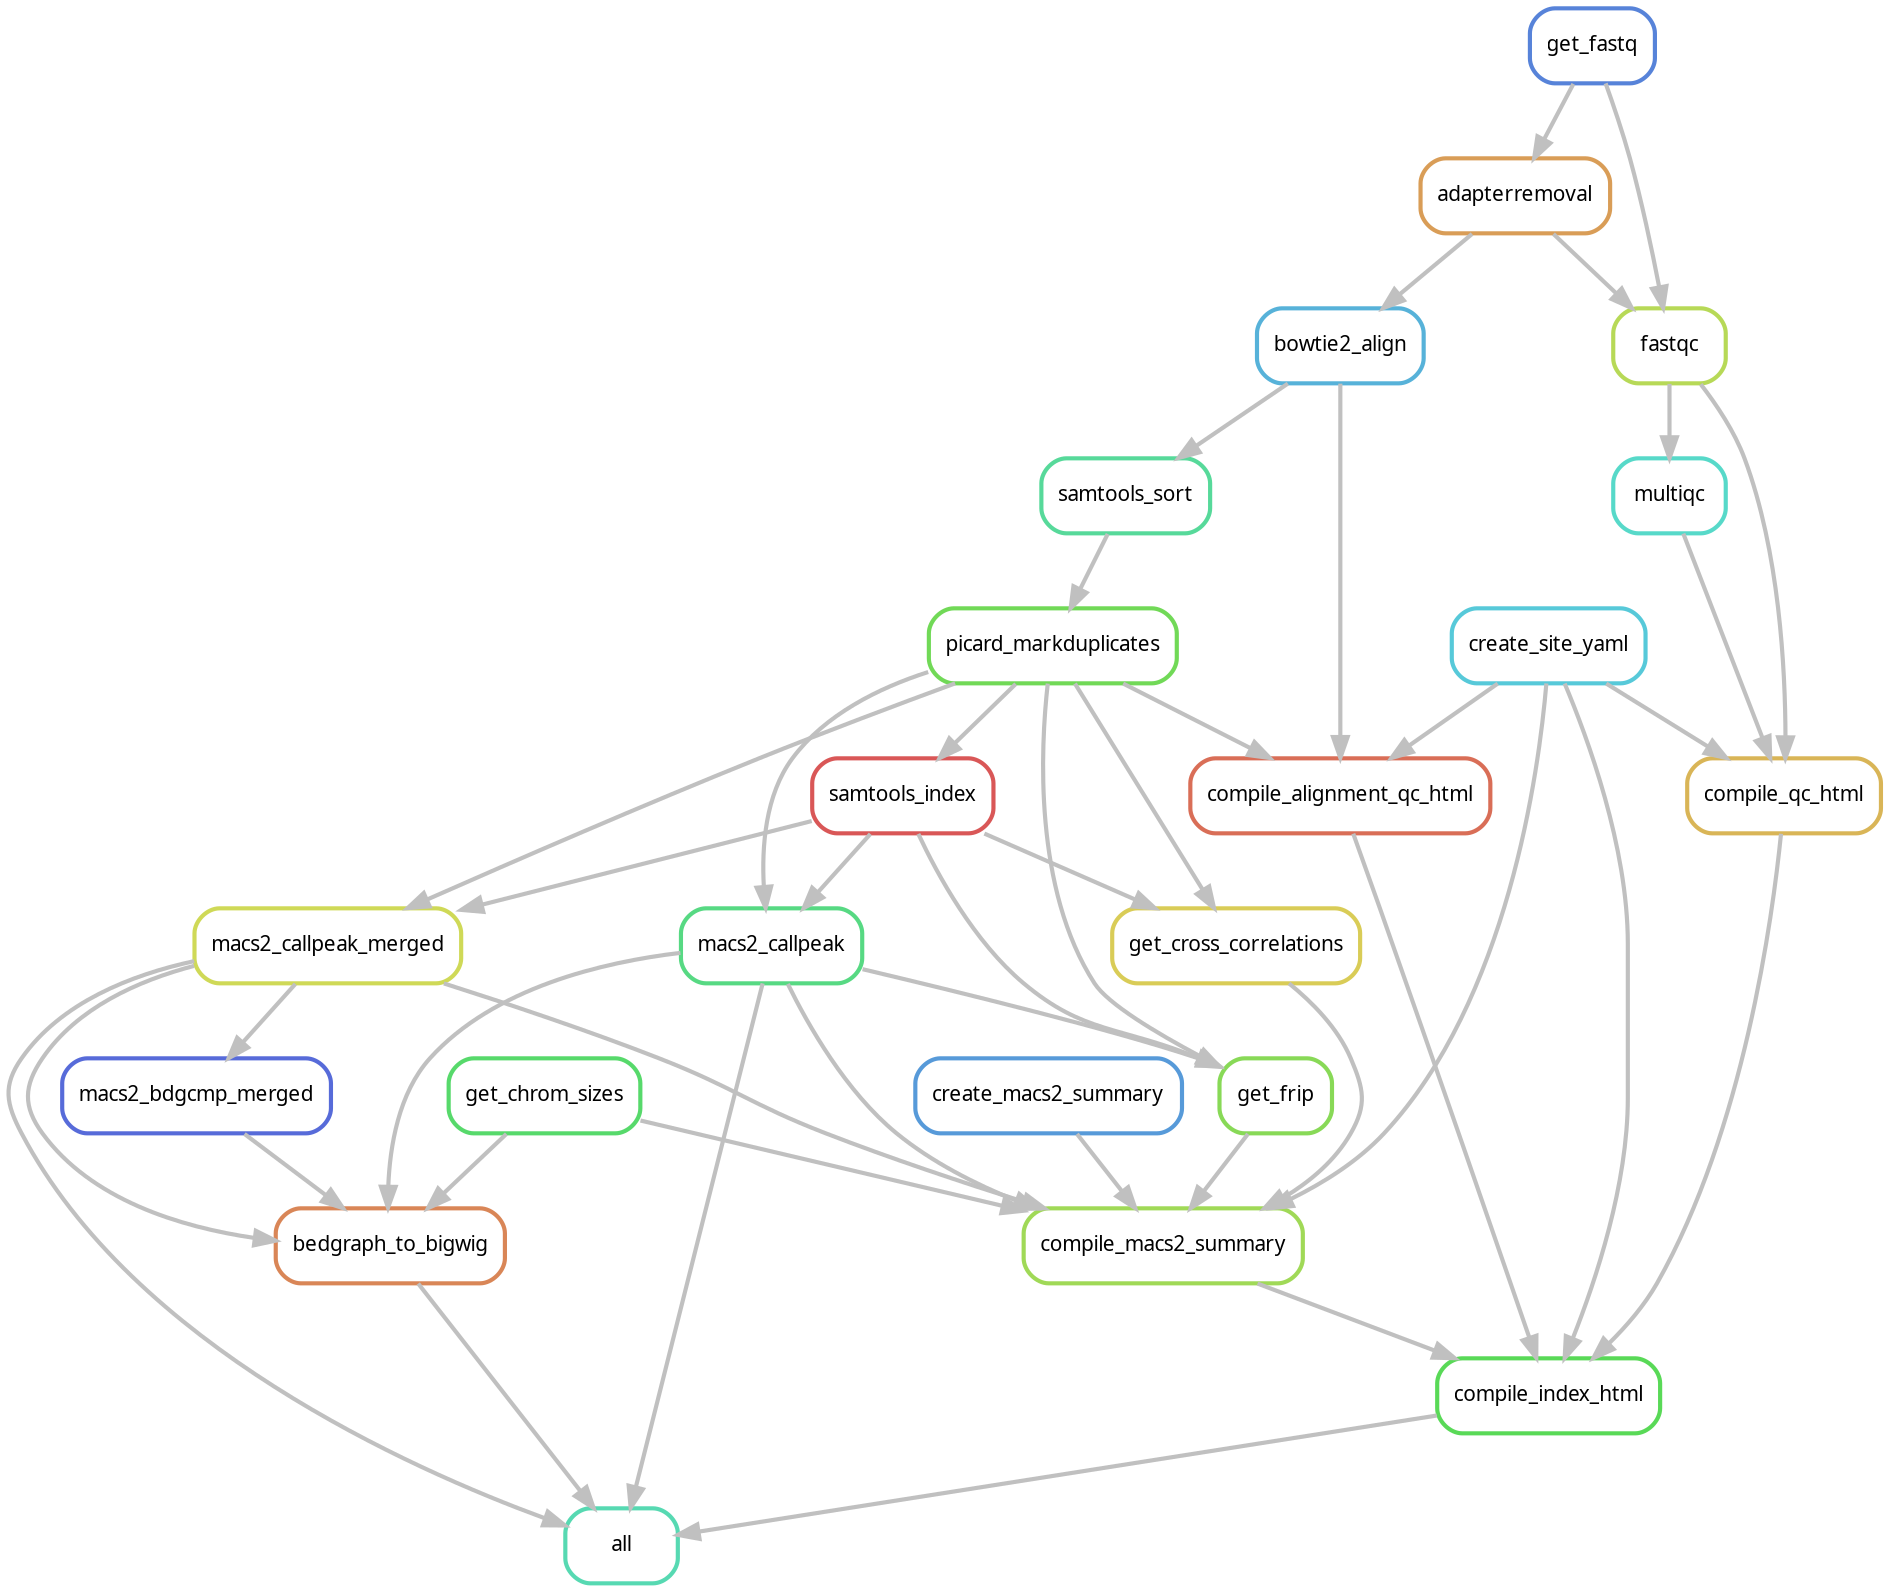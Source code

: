 digraph snakemake_dag {
    graph[bgcolor=white, margin=0];
    node[shape=box, style=rounded, fontname=sans,                 fontsize=10, penwidth=2];
    edge[penwidth=2, color=grey];
	0[label = "all", color = "0.45 0.6 0.85", style="rounded"];
	1[label = "macs2_callpeak", color = "0.39 0.6 0.85", style="rounded"];
	2[label = "picard_markduplicates", color = "0.30 0.6 0.85", style="rounded"];
	3[label = "samtools_sort", color = "0.42 0.6 0.85", style="rounded"];
	4[label = "bowtie2_align", color = "0.55 0.6 0.85", style="rounded"];
	5[label = "adapterremoval", color = "0.09 0.6 0.85", style="rounded"];
	6[label = "get_fastq", color = "0.61 0.6 0.85", style="rounded"];
	7[label = "samtools_index", color = "0.00 0.6 0.85", style="rounded"];
	8[label = "macs2_callpeak_merged", color = "0.18 0.6 0.85", style="rounded"];
	9[label = "bedgraph_to_bigwig", color = "0.06 0.6 0.85", style="rounded"];
	10[label = "get_chrom_sizes", color = "0.36 0.6 0.85", style="rounded"];
	11[label = "macs2_bdgcmp_merged", color = "0.64 0.6 0.85", style="rounded"];
	12[label = "compile_index_html", color = "0.33 0.6 0.85", style="rounded"];
	13[label = "compile_macs2_summary", color = "0.24 0.6 0.85", style="rounded"];
	14[label = "create_macs2_summary", color = "0.58 0.6 0.85", style="rounded"];
	15[label = "get_cross_correlations", color = "0.15 0.6 0.85", style="rounded"];
	16[label = "get_frip", color = "0.27 0.6 0.85", style="rounded"];
	17[label = "create_site_yaml", color = "0.52 0.6 0.85", style="rounded"];
	18[label = "compile_qc_html", color = "0.12 0.6 0.85", style="rounded"];
	19[label = "fastqc", color = "0.21 0.6 0.85", style="rounded"];
	20[label = "multiqc", color = "0.48 0.6 0.85", style="rounded"];
	21[label = "compile_alignment_qc_html", color = "0.03 0.6 0.85", style="rounded"];
	8 -> 0
	9 -> 0
	1 -> 0
	12 -> 0
	7 -> 1
	2 -> 1
	3 -> 2
	4 -> 3
	5 -> 4
	6 -> 5
	2 -> 7
	7 -> 8
	2 -> 8
	10 -> 9
	8 -> 9
	1 -> 9
	11 -> 9
	8 -> 11
	21 -> 12
	13 -> 12
	18 -> 12
	17 -> 12
	1 -> 13
	8 -> 13
	10 -> 13
	17 -> 13
	14 -> 13
	15 -> 13
	16 -> 13
	7 -> 15
	2 -> 15
	1 -> 16
	7 -> 16
	2 -> 16
	20 -> 18
	19 -> 18
	17 -> 18
	5 -> 19
	6 -> 19
	19 -> 20
	17 -> 21
	4 -> 21
	2 -> 21
}            
